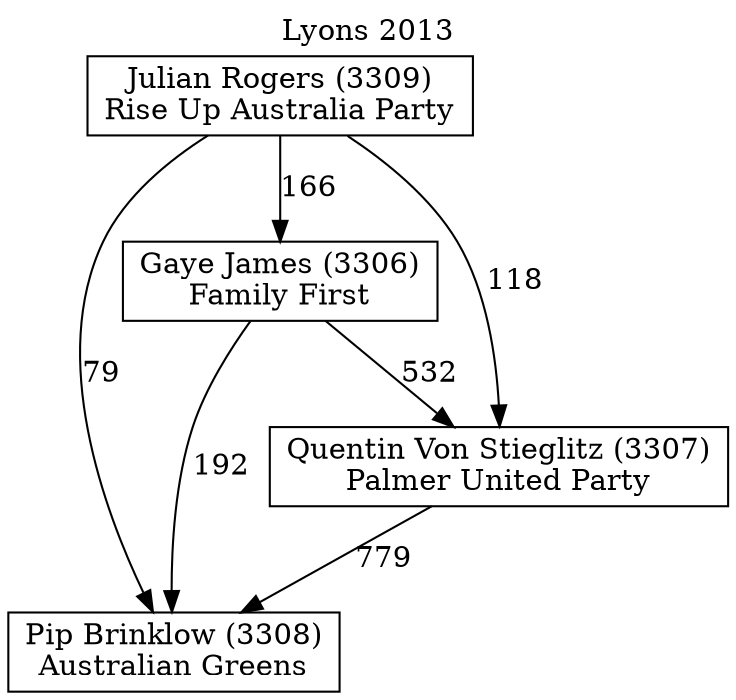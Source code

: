 // House preference flow
digraph "Pip Brinklow (3308)_Lyons_2013" {
	graph [label="Lyons 2013" labelloc=t mclimit=10]
	node [shape=box]
	"Gaye James (3306)" [label="Gaye James (3306)
Family First"]
	"Julian Rogers (3309)" [label="Julian Rogers (3309)
Rise Up Australia Party"]
	"Pip Brinklow (3308)" [label="Pip Brinklow (3308)
Australian Greens"]
	"Quentin Von Stieglitz (3307)" [label="Quentin Von Stieglitz (3307)
Palmer United Party"]
	"Gaye James (3306)" -> "Pip Brinklow (3308)" [label=192]
	"Gaye James (3306)" -> "Quentin Von Stieglitz (3307)" [label=532]
	"Julian Rogers (3309)" -> "Gaye James (3306)" [label=166]
	"Julian Rogers (3309)" -> "Pip Brinklow (3308)" [label=79]
	"Julian Rogers (3309)" -> "Quentin Von Stieglitz (3307)" [label=118]
	"Quentin Von Stieglitz (3307)" -> "Pip Brinklow (3308)" [label=779]
}
